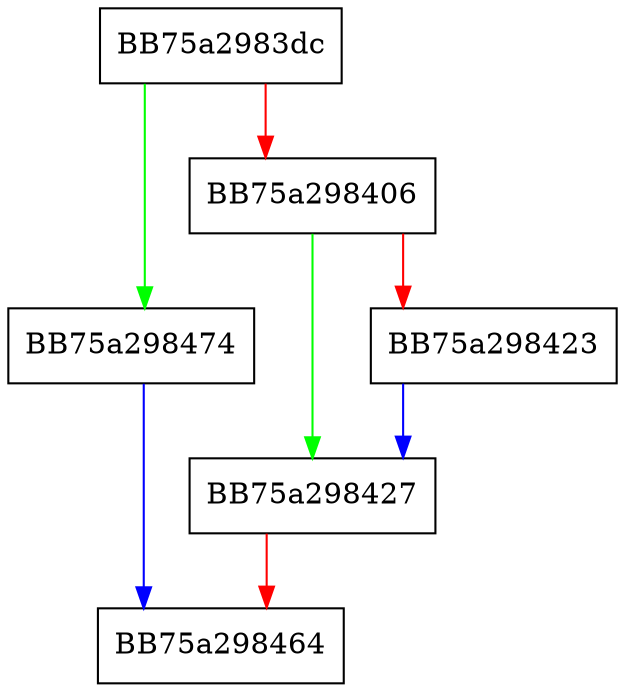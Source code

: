 digraph sqlite3VdbeCreate {
  node [shape="box"];
  graph [splines=ortho];
  BB75a2983dc -> BB75a298474 [color="green"];
  BB75a2983dc -> BB75a298406 [color="red"];
  BB75a298406 -> BB75a298427 [color="green"];
  BB75a298406 -> BB75a298423 [color="red"];
  BB75a298423 -> BB75a298427 [color="blue"];
  BB75a298427 -> BB75a298464 [color="red"];
  BB75a298474 -> BB75a298464 [color="blue"];
}